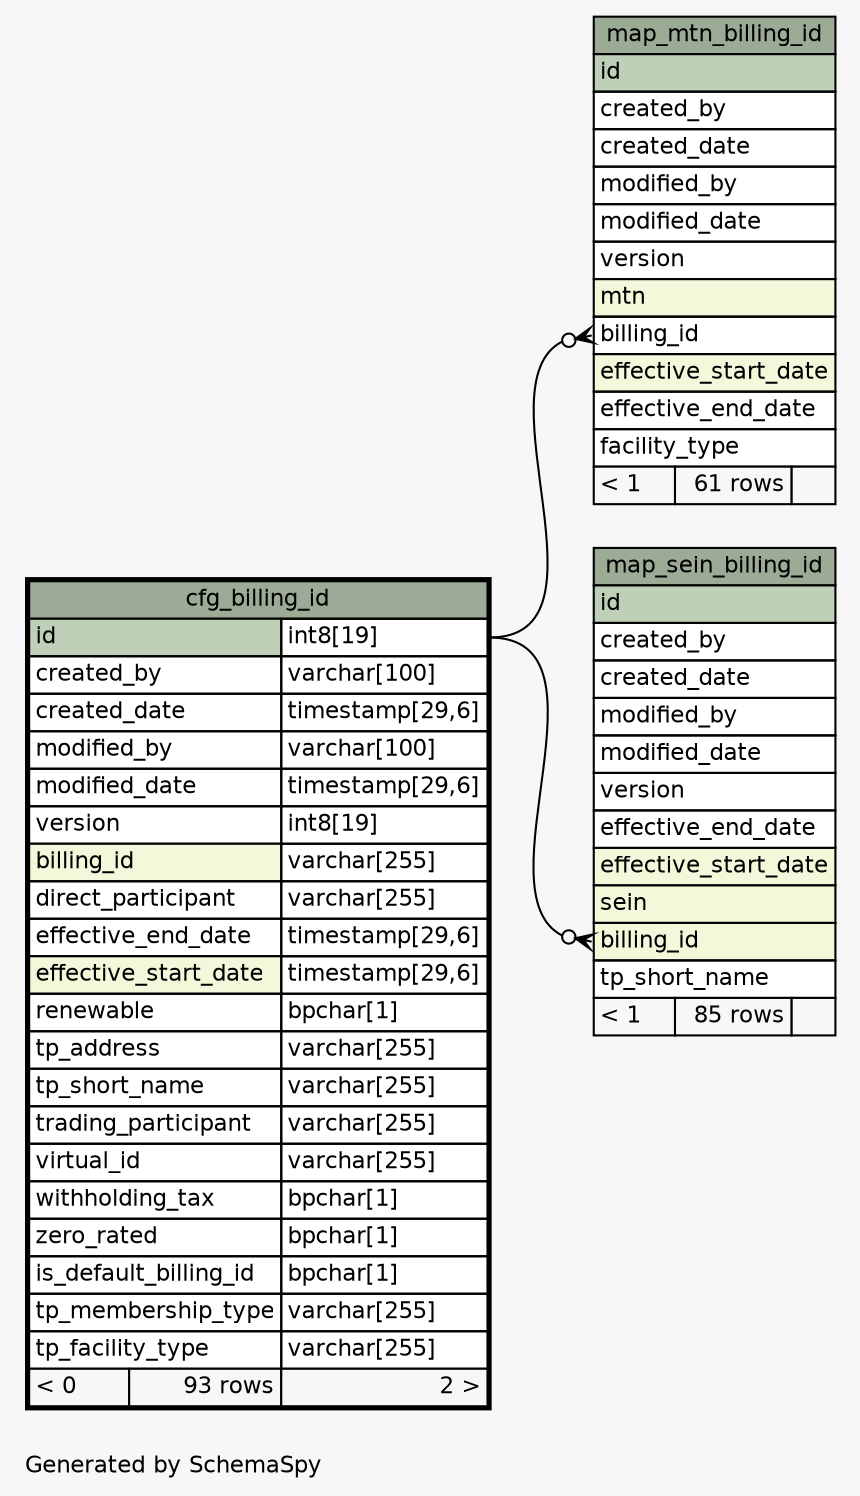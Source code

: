 // dot 2.36.0 on Mac OS X 10.12.6
// SchemaSpy rev 590
digraph "oneDegreeRelationshipsDiagram" {
  graph [
    rankdir="RL"
    bgcolor="#f7f7f7"
    label="\nGenerated by SchemaSpy"
    labeljust="l"
    nodesep="0.18"
    ranksep="0.46"
    fontname="Helvetica"
    fontsize="11"
  ];
  node [
    fontname="Helvetica"
    fontsize="11"
    shape="plaintext"
  ];
  edge [
    arrowsize="0.8"
  ];
  "map_mtn_billing_id":"billing_id":w -> "cfg_billing_id":"id.type":e [arrowhead=none dir=back arrowtail=crowodot];
  "map_sein_billing_id":"billing_id":w -> "cfg_billing_id":"id.type":e [arrowhead=none dir=back arrowtail=crowodot];
  "cfg_billing_id" [
    label=<
    <TABLE BORDER="2" CELLBORDER="1" CELLSPACING="0" BGCOLOR="#ffffff">
      <TR><TD COLSPAN="3" BGCOLOR="#9bab96" ALIGN="CENTER">cfg_billing_id</TD></TR>
      <TR><TD PORT="id" COLSPAN="2" BGCOLOR="#bed1b8" ALIGN="LEFT">id</TD><TD PORT="id.type" ALIGN="LEFT">int8[19]</TD></TR>
      <TR><TD PORT="created_by" COLSPAN="2" ALIGN="LEFT">created_by</TD><TD PORT="created_by.type" ALIGN="LEFT">varchar[100]</TD></TR>
      <TR><TD PORT="created_date" COLSPAN="2" ALIGN="LEFT">created_date</TD><TD PORT="created_date.type" ALIGN="LEFT">timestamp[29,6]</TD></TR>
      <TR><TD PORT="modified_by" COLSPAN="2" ALIGN="LEFT">modified_by</TD><TD PORT="modified_by.type" ALIGN="LEFT">varchar[100]</TD></TR>
      <TR><TD PORT="modified_date" COLSPAN="2" ALIGN="LEFT">modified_date</TD><TD PORT="modified_date.type" ALIGN="LEFT">timestamp[29,6]</TD></TR>
      <TR><TD PORT="version" COLSPAN="2" ALIGN="LEFT">version</TD><TD PORT="version.type" ALIGN="LEFT">int8[19]</TD></TR>
      <TR><TD PORT="billing_id" COLSPAN="2" BGCOLOR="#f4f7da" ALIGN="LEFT">billing_id</TD><TD PORT="billing_id.type" ALIGN="LEFT">varchar[255]</TD></TR>
      <TR><TD PORT="direct_participant" COLSPAN="2" ALIGN="LEFT">direct_participant</TD><TD PORT="direct_participant.type" ALIGN="LEFT">varchar[255]</TD></TR>
      <TR><TD PORT="effective_end_date" COLSPAN="2" ALIGN="LEFT">effective_end_date</TD><TD PORT="effective_end_date.type" ALIGN="LEFT">timestamp[29,6]</TD></TR>
      <TR><TD PORT="effective_start_date" COLSPAN="2" BGCOLOR="#f4f7da" ALIGN="LEFT">effective_start_date</TD><TD PORT="effective_start_date.type" ALIGN="LEFT">timestamp[29,6]</TD></TR>
      <TR><TD PORT="renewable" COLSPAN="2" ALIGN="LEFT">renewable</TD><TD PORT="renewable.type" ALIGN="LEFT">bpchar[1]</TD></TR>
      <TR><TD PORT="tp_address" COLSPAN="2" ALIGN="LEFT">tp_address</TD><TD PORT="tp_address.type" ALIGN="LEFT">varchar[255]</TD></TR>
      <TR><TD PORT="tp_short_name" COLSPAN="2" ALIGN="LEFT">tp_short_name</TD><TD PORT="tp_short_name.type" ALIGN="LEFT">varchar[255]</TD></TR>
      <TR><TD PORT="trading_participant" COLSPAN="2" ALIGN="LEFT">trading_participant</TD><TD PORT="trading_participant.type" ALIGN="LEFT">varchar[255]</TD></TR>
      <TR><TD PORT="virtual_id" COLSPAN="2" ALIGN="LEFT">virtual_id</TD><TD PORT="virtual_id.type" ALIGN="LEFT">varchar[255]</TD></TR>
      <TR><TD PORT="withholding_tax" COLSPAN="2" ALIGN="LEFT">withholding_tax</TD><TD PORT="withholding_tax.type" ALIGN="LEFT">bpchar[1]</TD></TR>
      <TR><TD PORT="zero_rated" COLSPAN="2" ALIGN="LEFT">zero_rated</TD><TD PORT="zero_rated.type" ALIGN="LEFT">bpchar[1]</TD></TR>
      <TR><TD PORT="is_default_billing_id" COLSPAN="2" ALIGN="LEFT">is_default_billing_id</TD><TD PORT="is_default_billing_id.type" ALIGN="LEFT">bpchar[1]</TD></TR>
      <TR><TD PORT="tp_membership_type" COLSPAN="2" ALIGN="LEFT">tp_membership_type</TD><TD PORT="tp_membership_type.type" ALIGN="LEFT">varchar[255]</TD></TR>
      <TR><TD PORT="tp_facility_type" COLSPAN="2" ALIGN="LEFT">tp_facility_type</TD><TD PORT="tp_facility_type.type" ALIGN="LEFT">varchar[255]</TD></TR>
      <TR><TD ALIGN="LEFT" BGCOLOR="#f7f7f7">&lt; 0</TD><TD ALIGN="RIGHT" BGCOLOR="#f7f7f7">93 rows</TD><TD ALIGN="RIGHT" BGCOLOR="#f7f7f7">2 &gt;</TD></TR>
    </TABLE>>
    URL="cfg_billing_id.html"
    tooltip="cfg_billing_id"
  ];
  "map_mtn_billing_id" [
    label=<
    <TABLE BORDER="0" CELLBORDER="1" CELLSPACING="0" BGCOLOR="#ffffff">
      <TR><TD COLSPAN="3" BGCOLOR="#9bab96" ALIGN="CENTER">map_mtn_billing_id</TD></TR>
      <TR><TD PORT="id" COLSPAN="3" BGCOLOR="#bed1b8" ALIGN="LEFT">id</TD></TR>
      <TR><TD PORT="created_by" COLSPAN="3" ALIGN="LEFT">created_by</TD></TR>
      <TR><TD PORT="created_date" COLSPAN="3" ALIGN="LEFT">created_date</TD></TR>
      <TR><TD PORT="modified_by" COLSPAN="3" ALIGN="LEFT">modified_by</TD></TR>
      <TR><TD PORT="modified_date" COLSPAN="3" ALIGN="LEFT">modified_date</TD></TR>
      <TR><TD PORT="version" COLSPAN="3" ALIGN="LEFT">version</TD></TR>
      <TR><TD PORT="mtn" COLSPAN="3" BGCOLOR="#f4f7da" ALIGN="LEFT">mtn</TD></TR>
      <TR><TD PORT="billing_id" COLSPAN="3" ALIGN="LEFT">billing_id</TD></TR>
      <TR><TD PORT="effective_start_date" COLSPAN="3" BGCOLOR="#f4f7da" ALIGN="LEFT">effective_start_date</TD></TR>
      <TR><TD PORT="effective_end_date" COLSPAN="3" ALIGN="LEFT">effective_end_date</TD></TR>
      <TR><TD PORT="facility_type" COLSPAN="3" ALIGN="LEFT">facility_type</TD></TR>
      <TR><TD ALIGN="LEFT" BGCOLOR="#f7f7f7">&lt; 1</TD><TD ALIGN="RIGHT" BGCOLOR="#f7f7f7">61 rows</TD><TD ALIGN="RIGHT" BGCOLOR="#f7f7f7">  </TD></TR>
    </TABLE>>
    URL="map_mtn_billing_id.html"
    tooltip="map_mtn_billing_id"
  ];
  "map_sein_billing_id" [
    label=<
    <TABLE BORDER="0" CELLBORDER="1" CELLSPACING="0" BGCOLOR="#ffffff">
      <TR><TD COLSPAN="3" BGCOLOR="#9bab96" ALIGN="CENTER">map_sein_billing_id</TD></TR>
      <TR><TD PORT="id" COLSPAN="3" BGCOLOR="#bed1b8" ALIGN="LEFT">id</TD></TR>
      <TR><TD PORT="created_by" COLSPAN="3" ALIGN="LEFT">created_by</TD></TR>
      <TR><TD PORT="created_date" COLSPAN="3" ALIGN="LEFT">created_date</TD></TR>
      <TR><TD PORT="modified_by" COLSPAN="3" ALIGN="LEFT">modified_by</TD></TR>
      <TR><TD PORT="modified_date" COLSPAN="3" ALIGN="LEFT">modified_date</TD></TR>
      <TR><TD PORT="version" COLSPAN="3" ALIGN="LEFT">version</TD></TR>
      <TR><TD PORT="effective_end_date" COLSPAN="3" ALIGN="LEFT">effective_end_date</TD></TR>
      <TR><TD PORT="effective_start_date" COLSPAN="3" BGCOLOR="#f4f7da" ALIGN="LEFT">effective_start_date</TD></TR>
      <TR><TD PORT="sein" COLSPAN="3" BGCOLOR="#f4f7da" ALIGN="LEFT">sein</TD></TR>
      <TR><TD PORT="billing_id" COLSPAN="3" BGCOLOR="#f4f7da" ALIGN="LEFT">billing_id</TD></TR>
      <TR><TD PORT="tp_short_name" COLSPAN="3" ALIGN="LEFT">tp_short_name</TD></TR>
      <TR><TD ALIGN="LEFT" BGCOLOR="#f7f7f7">&lt; 1</TD><TD ALIGN="RIGHT" BGCOLOR="#f7f7f7">85 rows</TD><TD ALIGN="RIGHT" BGCOLOR="#f7f7f7">  </TD></TR>
    </TABLE>>
    URL="map_sein_billing_id.html"
    tooltip="map_sein_billing_id"
  ];
}
